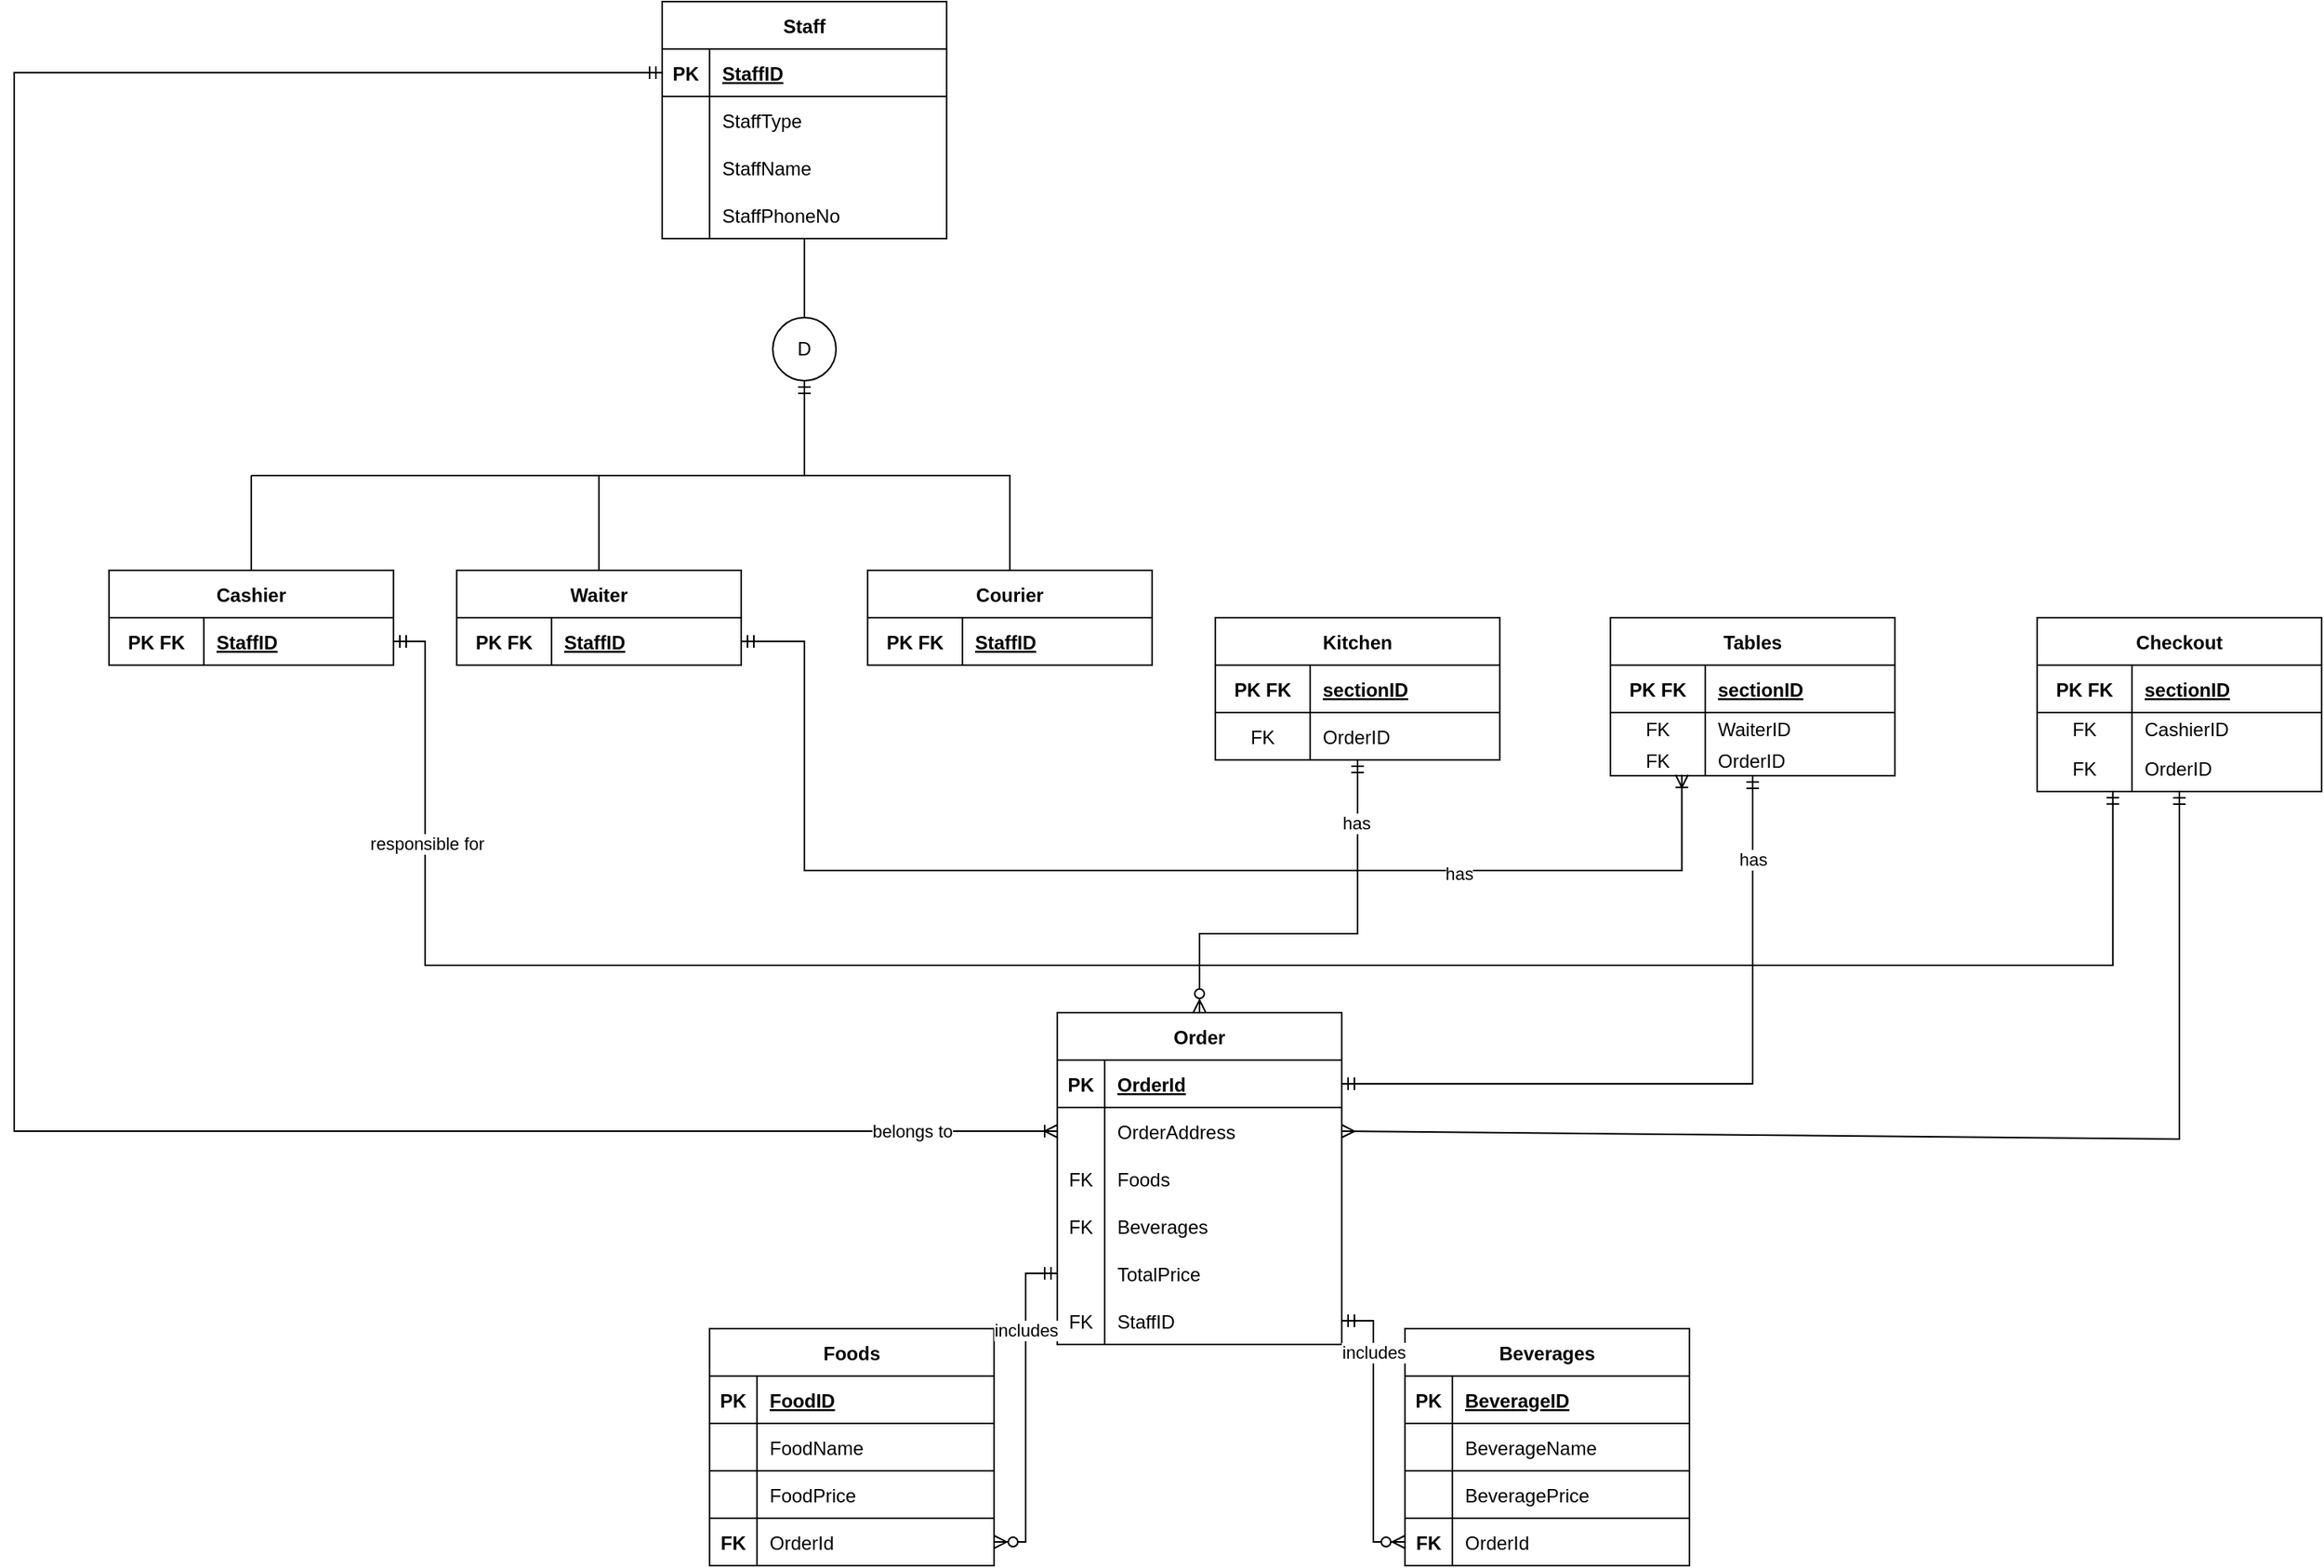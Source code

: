 <mxfile version="20.7.4" type="device"><diagram id="JLFAPQRNbEQ4vtsY9lNF" name="Page-1"><mxGraphModel dx="2647" dy="1567" grid="1" gridSize="10" guides="1" tooltips="1" connect="1" arrows="1" fold="1" page="1" pageScale="1" pageWidth="1654" pageHeight="1169" math="0" shadow="0"><root><mxCell id="0"/><mxCell id="1" parent="0"/><mxCell id="f0WSd5zyyxB_i_XRzRIh-178" value="Kitchen" style="shape=table;startSize=30;container=1;collapsible=1;childLayout=tableLayout;fixedRows=1;rowLines=0;fontStyle=1;align=center;resizeLast=1;" parent="1" vertex="1"><mxGeometry x="1930" y="1120" width="180" height="90" as="geometry"/></mxCell><mxCell id="f0WSd5zyyxB_i_XRzRIh-179" value="" style="shape=tableRow;horizontal=0;startSize=0;swimlaneHead=0;swimlaneBody=0;fillColor=none;collapsible=0;dropTarget=0;points=[[0,0.5],[1,0.5]];portConstraint=eastwest;top=0;left=0;right=0;bottom=1;" parent="f0WSd5zyyxB_i_XRzRIh-178" vertex="1"><mxGeometry y="30" width="180" height="30" as="geometry"/></mxCell><mxCell id="f0WSd5zyyxB_i_XRzRIh-180" value="PK FK" style="shape=partialRectangle;connectable=0;fillColor=none;top=0;left=0;bottom=0;right=0;fontStyle=1;overflow=hidden;" parent="f0WSd5zyyxB_i_XRzRIh-179" vertex="1"><mxGeometry width="60" height="30" as="geometry"><mxRectangle width="60" height="30" as="alternateBounds"/></mxGeometry></mxCell><mxCell id="f0WSd5zyyxB_i_XRzRIh-181" value="sectionID" style="shape=partialRectangle;connectable=0;fillColor=none;top=0;left=0;bottom=0;right=0;align=left;spacingLeft=6;fontStyle=5;overflow=hidden;" parent="f0WSd5zyyxB_i_XRzRIh-179" vertex="1"><mxGeometry x="60" width="120" height="30" as="geometry"><mxRectangle width="120" height="30" as="alternateBounds"/></mxGeometry></mxCell><mxCell id="f0WSd5zyyxB_i_XRzRIh-182" value="" style="shape=tableRow;horizontal=0;startSize=0;swimlaneHead=0;swimlaneBody=0;fillColor=none;collapsible=0;dropTarget=0;points=[[0,0.5],[1,0.5]];portConstraint=eastwest;top=0;left=0;right=0;bottom=0;" parent="f0WSd5zyyxB_i_XRzRIh-178" vertex="1"><mxGeometry y="60" width="180" height="30" as="geometry"/></mxCell><mxCell id="f0WSd5zyyxB_i_XRzRIh-183" value="FK" style="shape=partialRectangle;connectable=0;fillColor=none;top=0;left=0;bottom=0;right=0;editable=1;overflow=hidden;" parent="f0WSd5zyyxB_i_XRzRIh-182" vertex="1"><mxGeometry width="60" height="30" as="geometry"><mxRectangle width="60" height="30" as="alternateBounds"/></mxGeometry></mxCell><mxCell id="f0WSd5zyyxB_i_XRzRIh-184" value="OrderID" style="shape=partialRectangle;connectable=0;fillColor=none;top=0;left=0;bottom=0;right=0;align=left;spacingLeft=6;overflow=hidden;" parent="f0WSd5zyyxB_i_XRzRIh-182" vertex="1"><mxGeometry x="60" width="120" height="30" as="geometry"><mxRectangle width="120" height="30" as="alternateBounds"/></mxGeometry></mxCell><mxCell id="f0WSd5zyyxB_i_XRzRIh-185" value="Tables" style="shape=table;startSize=30;container=1;collapsible=1;childLayout=tableLayout;fixedRows=1;rowLines=0;fontStyle=1;align=center;resizeLast=1;" parent="1" vertex="1"><mxGeometry x="2180" y="1120" width="180" height="100" as="geometry"/></mxCell><mxCell id="f0WSd5zyyxB_i_XRzRIh-186" value="" style="shape=tableRow;horizontal=0;startSize=0;swimlaneHead=0;swimlaneBody=0;fillColor=none;collapsible=0;dropTarget=0;points=[[0,0.5],[1,0.5]];portConstraint=eastwest;top=0;left=0;right=0;bottom=1;" parent="f0WSd5zyyxB_i_XRzRIh-185" vertex="1"><mxGeometry y="30" width="180" height="30" as="geometry"/></mxCell><mxCell id="f0WSd5zyyxB_i_XRzRIh-187" value="PK FK" style="shape=partialRectangle;connectable=0;fillColor=none;top=0;left=0;bottom=0;right=0;fontStyle=1;overflow=hidden;" parent="f0WSd5zyyxB_i_XRzRIh-186" vertex="1"><mxGeometry width="60" height="30" as="geometry"><mxRectangle width="60" height="30" as="alternateBounds"/></mxGeometry></mxCell><mxCell id="f0WSd5zyyxB_i_XRzRIh-188" value="sectionID" style="shape=partialRectangle;connectable=0;fillColor=none;top=0;left=0;bottom=0;right=0;align=left;spacingLeft=6;fontStyle=5;overflow=hidden;" parent="f0WSd5zyyxB_i_XRzRIh-186" vertex="1"><mxGeometry x="60" width="120" height="30" as="geometry"><mxRectangle width="120" height="30" as="alternateBounds"/></mxGeometry></mxCell><mxCell id="f0WSd5zyyxB_i_XRzRIh-189" value="" style="shape=tableRow;horizontal=0;startSize=0;swimlaneHead=0;swimlaneBody=0;fillColor=none;collapsible=0;dropTarget=0;points=[[0,0.5],[1,0.5]];portConstraint=eastwest;top=0;left=0;right=0;bottom=0;" parent="f0WSd5zyyxB_i_XRzRIh-185" vertex="1"><mxGeometry y="60" width="180" height="20" as="geometry"/></mxCell><mxCell id="f0WSd5zyyxB_i_XRzRIh-190" value="FK" style="shape=partialRectangle;connectable=0;fillColor=none;top=0;left=0;bottom=0;right=0;editable=1;overflow=hidden;" parent="f0WSd5zyyxB_i_XRzRIh-189" vertex="1"><mxGeometry width="60" height="20" as="geometry"><mxRectangle width="60" height="20" as="alternateBounds"/></mxGeometry></mxCell><mxCell id="f0WSd5zyyxB_i_XRzRIh-191" value="WaiterID" style="shape=partialRectangle;connectable=0;fillColor=none;top=0;left=0;bottom=0;right=0;align=left;spacingLeft=6;overflow=hidden;" parent="f0WSd5zyyxB_i_XRzRIh-189" vertex="1"><mxGeometry x="60" width="120" height="20" as="geometry"><mxRectangle width="120" height="20" as="alternateBounds"/></mxGeometry></mxCell><mxCell id="f0WSd5zyyxB_i_XRzRIh-192" value="" style="shape=tableRow;horizontal=0;startSize=0;swimlaneHead=0;swimlaneBody=0;fillColor=none;collapsible=0;dropTarget=0;points=[[0,0.5],[1,0.5]];portConstraint=eastwest;top=0;left=0;right=0;bottom=0;" parent="f0WSd5zyyxB_i_XRzRIh-185" vertex="1"><mxGeometry y="80" width="180" height="20" as="geometry"/></mxCell><mxCell id="f0WSd5zyyxB_i_XRzRIh-193" value="FK" style="shape=partialRectangle;connectable=0;fillColor=none;top=0;left=0;bottom=0;right=0;editable=1;overflow=hidden;" parent="f0WSd5zyyxB_i_XRzRIh-192" vertex="1"><mxGeometry width="60" height="20" as="geometry"><mxRectangle width="60" height="20" as="alternateBounds"/></mxGeometry></mxCell><mxCell id="f0WSd5zyyxB_i_XRzRIh-194" value="OrderID" style="shape=partialRectangle;connectable=0;fillColor=none;top=0;left=0;bottom=0;right=0;align=left;spacingLeft=6;overflow=hidden;" parent="f0WSd5zyyxB_i_XRzRIh-192" vertex="1"><mxGeometry x="60" width="120" height="20" as="geometry"><mxRectangle width="120" height="20" as="alternateBounds"/></mxGeometry></mxCell><mxCell id="f0WSd5zyyxB_i_XRzRIh-195" value="Checkout" style="shape=table;startSize=30;container=1;collapsible=1;childLayout=tableLayout;fixedRows=1;rowLines=0;fontStyle=1;align=center;resizeLast=1;" parent="1" vertex="1"><mxGeometry x="2450" y="1120" width="180" height="110" as="geometry"/></mxCell><mxCell id="f0WSd5zyyxB_i_XRzRIh-196" value="" style="shape=tableRow;horizontal=0;startSize=0;swimlaneHead=0;swimlaneBody=0;fillColor=none;collapsible=0;dropTarget=0;points=[[0,0.5],[1,0.5]];portConstraint=eastwest;top=0;left=0;right=0;bottom=1;" parent="f0WSd5zyyxB_i_XRzRIh-195" vertex="1"><mxGeometry y="30" width="180" height="30" as="geometry"/></mxCell><mxCell id="f0WSd5zyyxB_i_XRzRIh-197" value="PK FK" style="shape=partialRectangle;connectable=0;fillColor=none;top=0;left=0;bottom=0;right=0;fontStyle=1;overflow=hidden;" parent="f0WSd5zyyxB_i_XRzRIh-196" vertex="1"><mxGeometry width="60" height="30" as="geometry"><mxRectangle width="60" height="30" as="alternateBounds"/></mxGeometry></mxCell><mxCell id="f0WSd5zyyxB_i_XRzRIh-198" value="sectionID" style="shape=partialRectangle;connectable=0;fillColor=none;top=0;left=0;bottom=0;right=0;align=left;spacingLeft=6;fontStyle=5;overflow=hidden;" parent="f0WSd5zyyxB_i_XRzRIh-196" vertex="1"><mxGeometry x="60" width="120" height="30" as="geometry"><mxRectangle width="120" height="30" as="alternateBounds"/></mxGeometry></mxCell><mxCell id="f0WSd5zyyxB_i_XRzRIh-199" value="" style="shape=tableRow;horizontal=0;startSize=0;swimlaneHead=0;swimlaneBody=0;fillColor=none;collapsible=0;dropTarget=0;points=[[0,0.5],[1,0.5]];portConstraint=eastwest;top=0;left=0;right=0;bottom=0;" parent="f0WSd5zyyxB_i_XRzRIh-195" vertex="1"><mxGeometry y="60" width="180" height="20" as="geometry"/></mxCell><mxCell id="f0WSd5zyyxB_i_XRzRIh-200" value="FK" style="shape=partialRectangle;connectable=0;fillColor=none;top=0;left=0;bottom=0;right=0;editable=1;overflow=hidden;" parent="f0WSd5zyyxB_i_XRzRIh-199" vertex="1"><mxGeometry width="60" height="20" as="geometry"><mxRectangle width="60" height="20" as="alternateBounds"/></mxGeometry></mxCell><mxCell id="f0WSd5zyyxB_i_XRzRIh-201" value="CashierID" style="shape=partialRectangle;connectable=0;fillColor=none;top=0;left=0;bottom=0;right=0;align=left;spacingLeft=6;overflow=hidden;" parent="f0WSd5zyyxB_i_XRzRIh-199" vertex="1"><mxGeometry x="60" width="120" height="20" as="geometry"><mxRectangle width="120" height="20" as="alternateBounds"/></mxGeometry></mxCell><mxCell id="f0WSd5zyyxB_i_XRzRIh-202" value="" style="shape=tableRow;horizontal=0;startSize=0;swimlaneHead=0;swimlaneBody=0;fillColor=none;collapsible=0;dropTarget=0;points=[[0,0.5],[1,0.5]];portConstraint=eastwest;top=0;left=0;right=0;bottom=0;" parent="f0WSd5zyyxB_i_XRzRIh-195" vertex="1"><mxGeometry y="80" width="180" height="30" as="geometry"/></mxCell><mxCell id="f0WSd5zyyxB_i_XRzRIh-203" value="FK" style="shape=partialRectangle;connectable=0;fillColor=none;top=0;left=0;bottom=0;right=0;editable=1;overflow=hidden;" parent="f0WSd5zyyxB_i_XRzRIh-202" vertex="1"><mxGeometry width="60" height="30" as="geometry"><mxRectangle width="60" height="30" as="alternateBounds"/></mxGeometry></mxCell><mxCell id="f0WSd5zyyxB_i_XRzRIh-204" value="OrderID" style="shape=partialRectangle;connectable=0;fillColor=none;top=0;left=0;bottom=0;right=0;align=left;spacingLeft=6;overflow=hidden;" parent="f0WSd5zyyxB_i_XRzRIh-202" vertex="1"><mxGeometry x="60" width="120" height="30" as="geometry"><mxRectangle width="120" height="30" as="alternateBounds"/></mxGeometry></mxCell><mxCell id="f0WSd5zyyxB_i_XRzRIh-211" value="Order" style="shape=table;startSize=30;container=1;collapsible=1;childLayout=tableLayout;fixedRows=1;rowLines=0;fontStyle=1;align=center;resizeLast=1;" parent="1" vertex="1"><mxGeometry x="1830" y="1370" width="180" height="210" as="geometry"/></mxCell><mxCell id="f0WSd5zyyxB_i_XRzRIh-212" value="" style="shape=tableRow;horizontal=0;startSize=0;swimlaneHead=0;swimlaneBody=0;fillColor=none;collapsible=0;dropTarget=0;points=[[0,0.5],[1,0.5]];portConstraint=eastwest;top=0;left=0;right=0;bottom=1;" parent="f0WSd5zyyxB_i_XRzRIh-211" vertex="1"><mxGeometry y="30" width="180" height="30" as="geometry"/></mxCell><mxCell id="f0WSd5zyyxB_i_XRzRIh-213" value="PK" style="shape=partialRectangle;connectable=0;fillColor=none;top=0;left=0;bottom=0;right=0;fontStyle=1;overflow=hidden;" parent="f0WSd5zyyxB_i_XRzRIh-212" vertex="1"><mxGeometry width="30" height="30" as="geometry"><mxRectangle width="30" height="30" as="alternateBounds"/></mxGeometry></mxCell><mxCell id="f0WSd5zyyxB_i_XRzRIh-214" value="OrderId" style="shape=partialRectangle;connectable=0;fillColor=none;top=0;left=0;bottom=0;right=0;align=left;spacingLeft=6;fontStyle=5;overflow=hidden;" parent="f0WSd5zyyxB_i_XRzRIh-212" vertex="1"><mxGeometry x="30" width="150" height="30" as="geometry"><mxRectangle width="150" height="30" as="alternateBounds"/></mxGeometry></mxCell><mxCell id="f0WSd5zyyxB_i_XRzRIh-221" style="shape=tableRow;horizontal=0;startSize=0;swimlaneHead=0;swimlaneBody=0;fillColor=none;collapsible=0;dropTarget=0;points=[[0,0.5],[1,0.5]];portConstraint=eastwest;top=0;left=0;right=0;bottom=0;" parent="f0WSd5zyyxB_i_XRzRIh-211" vertex="1"><mxGeometry y="60" width="180" height="30" as="geometry"/></mxCell><mxCell id="f0WSd5zyyxB_i_XRzRIh-222" style="shape=partialRectangle;connectable=0;fillColor=none;top=0;left=0;bottom=0;right=0;editable=1;overflow=hidden;" parent="f0WSd5zyyxB_i_XRzRIh-221" vertex="1"><mxGeometry width="30" height="30" as="geometry"><mxRectangle width="30" height="30" as="alternateBounds"/></mxGeometry></mxCell><mxCell id="f0WSd5zyyxB_i_XRzRIh-223" value="OrderAddress" style="shape=partialRectangle;connectable=0;fillColor=none;top=0;left=0;bottom=0;right=0;align=left;spacingLeft=6;overflow=hidden;" parent="f0WSd5zyyxB_i_XRzRIh-221" vertex="1"><mxGeometry x="30" width="150" height="30" as="geometry"><mxRectangle width="150" height="30" as="alternateBounds"/></mxGeometry></mxCell><mxCell id="GXx1ogIiMBLPIgpp7gvL-4" style="shape=tableRow;horizontal=0;startSize=0;swimlaneHead=0;swimlaneBody=0;fillColor=none;collapsible=0;dropTarget=0;points=[[0,0.5],[1,0.5]];portConstraint=eastwest;top=0;left=0;right=0;bottom=0;" parent="f0WSd5zyyxB_i_XRzRIh-211" vertex="1"><mxGeometry y="90" width="180" height="30" as="geometry"/></mxCell><mxCell id="GXx1ogIiMBLPIgpp7gvL-5" value="FK" style="shape=partialRectangle;connectable=0;fillColor=none;top=0;left=0;bottom=0;right=0;editable=1;overflow=hidden;" parent="GXx1ogIiMBLPIgpp7gvL-4" vertex="1"><mxGeometry width="30" height="30" as="geometry"><mxRectangle width="30" height="30" as="alternateBounds"/></mxGeometry></mxCell><mxCell id="GXx1ogIiMBLPIgpp7gvL-6" value="Foods" style="shape=partialRectangle;connectable=0;fillColor=none;top=0;left=0;bottom=0;right=0;align=left;spacingLeft=6;overflow=hidden;" parent="GXx1ogIiMBLPIgpp7gvL-4" vertex="1"><mxGeometry x="30" width="150" height="30" as="geometry"><mxRectangle width="150" height="30" as="alternateBounds"/></mxGeometry></mxCell><mxCell id="GXx1ogIiMBLPIgpp7gvL-7" style="shape=tableRow;horizontal=0;startSize=0;swimlaneHead=0;swimlaneBody=0;fillColor=none;collapsible=0;dropTarget=0;points=[[0,0.5],[1,0.5]];portConstraint=eastwest;top=0;left=0;right=0;bottom=0;" parent="f0WSd5zyyxB_i_XRzRIh-211" vertex="1"><mxGeometry y="120" width="180" height="30" as="geometry"/></mxCell><mxCell id="GXx1ogIiMBLPIgpp7gvL-8" value="FK" style="shape=partialRectangle;connectable=0;fillColor=none;top=0;left=0;bottom=0;right=0;editable=1;overflow=hidden;" parent="GXx1ogIiMBLPIgpp7gvL-7" vertex="1"><mxGeometry width="30" height="30" as="geometry"><mxRectangle width="30" height="30" as="alternateBounds"/></mxGeometry></mxCell><mxCell id="GXx1ogIiMBLPIgpp7gvL-9" value="Beverages" style="shape=partialRectangle;connectable=0;fillColor=none;top=0;left=0;bottom=0;right=0;align=left;spacingLeft=6;overflow=hidden;" parent="GXx1ogIiMBLPIgpp7gvL-7" vertex="1"><mxGeometry x="30" width="150" height="30" as="geometry"><mxRectangle width="150" height="30" as="alternateBounds"/></mxGeometry></mxCell><mxCell id="f0WSd5zyyxB_i_XRzRIh-224" value="" style="shape=tableRow;horizontal=0;startSize=0;swimlaneHead=0;swimlaneBody=0;fillColor=none;collapsible=0;dropTarget=0;points=[[0,0.5],[1,0.5]];portConstraint=eastwest;top=0;left=0;right=0;bottom=0;" parent="f0WSd5zyyxB_i_XRzRIh-211" vertex="1"><mxGeometry y="150" width="180" height="30" as="geometry"/></mxCell><mxCell id="f0WSd5zyyxB_i_XRzRIh-225" value="" style="shape=partialRectangle;connectable=0;fillColor=none;top=0;left=0;bottom=0;right=0;editable=1;overflow=hidden;" parent="f0WSd5zyyxB_i_XRzRIh-224" vertex="1"><mxGeometry width="30" height="30" as="geometry"><mxRectangle width="30" height="30" as="alternateBounds"/></mxGeometry></mxCell><mxCell id="f0WSd5zyyxB_i_XRzRIh-226" value="TotalPrice" style="shape=partialRectangle;connectable=0;fillColor=none;top=0;left=0;bottom=0;right=0;align=left;spacingLeft=6;overflow=hidden;" parent="f0WSd5zyyxB_i_XRzRIh-224" vertex="1"><mxGeometry x="30" width="150" height="30" as="geometry"><mxRectangle width="150" height="30" as="alternateBounds"/></mxGeometry></mxCell><mxCell id="f0WSd5zyyxB_i_XRzRIh-227" style="shape=tableRow;horizontal=0;startSize=0;swimlaneHead=0;swimlaneBody=0;fillColor=none;collapsible=0;dropTarget=0;points=[[0,0.5],[1,0.5]];portConstraint=eastwest;top=0;left=0;right=0;bottom=0;" parent="f0WSd5zyyxB_i_XRzRIh-211" vertex="1"><mxGeometry y="180" width="180" height="30" as="geometry"/></mxCell><mxCell id="f0WSd5zyyxB_i_XRzRIh-228" value="FK" style="shape=partialRectangle;connectable=0;fillColor=none;top=0;left=0;bottom=0;right=0;editable=1;overflow=hidden;" parent="f0WSd5zyyxB_i_XRzRIh-227" vertex="1"><mxGeometry width="30" height="30" as="geometry"><mxRectangle width="30" height="30" as="alternateBounds"/></mxGeometry></mxCell><mxCell id="f0WSd5zyyxB_i_XRzRIh-229" value="StaffID" style="shape=partialRectangle;connectable=0;fillColor=none;top=0;left=0;bottom=0;right=0;align=left;spacingLeft=6;overflow=hidden;" parent="f0WSd5zyyxB_i_XRzRIh-227" vertex="1"><mxGeometry x="30" width="150" height="30" as="geometry"><mxRectangle width="150" height="30" as="alternateBounds"/></mxGeometry></mxCell><mxCell id="f0WSd5zyyxB_i_XRzRIh-230" value="" style="endArrow=ERmandOne;html=1;rounded=0;entryX=0.5;entryY=1;entryDx=0;entryDy=0;exitX=0.5;exitY=0;exitDx=0;exitDy=0;startArrow=ERzeroToMany;startFill=0;endFill=0;" parent="1" source="f0WSd5zyyxB_i_XRzRIh-211" target="f0WSd5zyyxB_i_XRzRIh-178" edge="1"><mxGeometry width="50" height="50" relative="1" as="geometry"><mxPoint x="2010" y="1350" as="sourcePoint"/><mxPoint x="2060" y="1300" as="targetPoint"/><Array as="points"><mxPoint x="1920" y="1320"/><mxPoint x="2020" y="1320"/></Array></mxGeometry></mxCell><mxCell id="7e5QYBeViZQXB0wbKNFt-141" value="has" style="edgeLabel;html=1;align=center;verticalAlign=middle;resizable=0;points=[];" parent="f0WSd5zyyxB_i_XRzRIh-230" vertex="1" connectable="0"><mxGeometry x="0.696" y="1" relative="1" as="geometry"><mxPoint as="offset"/></mxGeometry></mxCell><mxCell id="f0WSd5zyyxB_i_XRzRIh-231" value="" style="endArrow=ERmandOne;html=1;rounded=0;entryX=0.5;entryY=1;entryDx=0;entryDy=0;exitX=1;exitY=0.5;exitDx=0;exitDy=0;startArrow=ERmandOne;startFill=0;endFill=0;" parent="1" source="f0WSd5zyyxB_i_XRzRIh-212" target="f0WSd5zyyxB_i_XRzRIh-185" edge="1"><mxGeometry width="50" height="50" relative="1" as="geometry"><mxPoint x="2250" y="1410" as="sourcePoint"/><mxPoint x="2300" y="1360" as="targetPoint"/><Array as="points"><mxPoint x="2270" y="1415"/></Array></mxGeometry></mxCell><mxCell id="7e5QYBeViZQXB0wbKNFt-146" value="has" style="edgeLabel;html=1;align=center;verticalAlign=middle;resizable=0;points=[];" parent="f0WSd5zyyxB_i_XRzRIh-231" vertex="1" connectable="0"><mxGeometry x="0.766" y="1" relative="1" as="geometry"><mxPoint x="1" as="offset"/></mxGeometry></mxCell><mxCell id="f0WSd5zyyxB_i_XRzRIh-232" value="" style="endArrow=ERmandOne;html=1;rounded=0;entryX=0.5;entryY=1;entryDx=0;entryDy=0;exitX=1;exitY=0.5;exitDx=0;exitDy=0;startArrow=ERmany;startFill=0;endFill=0;" parent="1" source="f0WSd5zyyxB_i_XRzRIh-221" target="f0WSd5zyyxB_i_XRzRIh-195" edge="1"><mxGeometry width="50" height="50" relative="1" as="geometry"><mxPoint x="2450" y="1435" as="sourcePoint"/><mxPoint x="2500" y="1385" as="targetPoint"/><Array as="points"><mxPoint x="2540" y="1450"/></Array></mxGeometry></mxCell><mxCell id="f0WSd5zyyxB_i_XRzRIh-233" value="Staff" style="shape=table;startSize=30;container=1;collapsible=1;childLayout=tableLayout;fixedRows=1;rowLines=0;fontStyle=1;align=center;resizeLast=1;" parent="1" vertex="1"><mxGeometry x="1580" y="730" width="180" height="150" as="geometry"/></mxCell><mxCell id="f0WSd5zyyxB_i_XRzRIh-234" value="" style="shape=tableRow;horizontal=0;startSize=0;swimlaneHead=0;swimlaneBody=0;fillColor=none;collapsible=0;dropTarget=0;points=[[0,0.5],[1,0.5]];portConstraint=eastwest;top=0;left=0;right=0;bottom=1;" parent="f0WSd5zyyxB_i_XRzRIh-233" vertex="1"><mxGeometry y="30" width="180" height="30" as="geometry"/></mxCell><mxCell id="f0WSd5zyyxB_i_XRzRIh-235" value="PK" style="shape=partialRectangle;connectable=0;fillColor=none;top=0;left=0;bottom=0;right=0;fontStyle=1;overflow=hidden;" parent="f0WSd5zyyxB_i_XRzRIh-234" vertex="1"><mxGeometry width="30" height="30" as="geometry"><mxRectangle width="30" height="30" as="alternateBounds"/></mxGeometry></mxCell><mxCell id="f0WSd5zyyxB_i_XRzRIh-236" value="StaffID" style="shape=partialRectangle;connectable=0;fillColor=none;top=0;left=0;bottom=0;right=0;align=left;spacingLeft=6;fontStyle=5;overflow=hidden;" parent="f0WSd5zyyxB_i_XRzRIh-234" vertex="1"><mxGeometry x="30" width="150" height="30" as="geometry"><mxRectangle width="150" height="30" as="alternateBounds"/></mxGeometry></mxCell><mxCell id="f0WSd5zyyxB_i_XRzRIh-237" value="" style="shape=tableRow;horizontal=0;startSize=0;swimlaneHead=0;swimlaneBody=0;fillColor=none;collapsible=0;dropTarget=0;points=[[0,0.5],[1,0.5]];portConstraint=eastwest;top=0;left=0;right=0;bottom=0;" parent="f0WSd5zyyxB_i_XRzRIh-233" vertex="1"><mxGeometry y="60" width="180" height="30" as="geometry"/></mxCell><mxCell id="f0WSd5zyyxB_i_XRzRIh-238" value="" style="shape=partialRectangle;connectable=0;fillColor=none;top=0;left=0;bottom=0;right=0;editable=1;overflow=hidden;" parent="f0WSd5zyyxB_i_XRzRIh-237" vertex="1"><mxGeometry width="30" height="30" as="geometry"><mxRectangle width="30" height="30" as="alternateBounds"/></mxGeometry></mxCell><mxCell id="f0WSd5zyyxB_i_XRzRIh-239" value="StaffType" style="shape=partialRectangle;connectable=0;fillColor=none;top=0;left=0;bottom=0;right=0;align=left;spacingLeft=6;overflow=hidden;" parent="f0WSd5zyyxB_i_XRzRIh-237" vertex="1"><mxGeometry x="30" width="150" height="30" as="geometry"><mxRectangle width="150" height="30" as="alternateBounds"/></mxGeometry></mxCell><mxCell id="7e5QYBeViZQXB0wbKNFt-131" style="shape=tableRow;horizontal=0;startSize=0;swimlaneHead=0;swimlaneBody=0;fillColor=none;collapsible=0;dropTarget=0;points=[[0,0.5],[1,0.5]];portConstraint=eastwest;top=0;left=0;right=0;bottom=0;" parent="f0WSd5zyyxB_i_XRzRIh-233" vertex="1"><mxGeometry y="90" width="180" height="30" as="geometry"/></mxCell><mxCell id="7e5QYBeViZQXB0wbKNFt-132" style="shape=partialRectangle;connectable=0;fillColor=none;top=0;left=0;bottom=0;right=0;editable=1;overflow=hidden;" parent="7e5QYBeViZQXB0wbKNFt-131" vertex="1"><mxGeometry width="30" height="30" as="geometry"><mxRectangle width="30" height="30" as="alternateBounds"/></mxGeometry></mxCell><mxCell id="7e5QYBeViZQXB0wbKNFt-133" value="StaffName" style="shape=partialRectangle;connectable=0;fillColor=none;top=0;left=0;bottom=0;right=0;align=left;spacingLeft=6;overflow=hidden;" parent="7e5QYBeViZQXB0wbKNFt-131" vertex="1"><mxGeometry x="30" width="150" height="30" as="geometry"><mxRectangle width="150" height="30" as="alternateBounds"/></mxGeometry></mxCell><mxCell id="7e5QYBeViZQXB0wbKNFt-134" style="shape=tableRow;horizontal=0;startSize=0;swimlaneHead=0;swimlaneBody=0;fillColor=none;collapsible=0;dropTarget=0;points=[[0,0.5],[1,0.5]];portConstraint=eastwest;top=0;left=0;right=0;bottom=0;" parent="f0WSd5zyyxB_i_XRzRIh-233" vertex="1"><mxGeometry y="120" width="180" height="30" as="geometry"/></mxCell><mxCell id="7e5QYBeViZQXB0wbKNFt-135" style="shape=partialRectangle;connectable=0;fillColor=none;top=0;left=0;bottom=0;right=0;editable=1;overflow=hidden;" parent="7e5QYBeViZQXB0wbKNFt-134" vertex="1"><mxGeometry width="30" height="30" as="geometry"><mxRectangle width="30" height="30" as="alternateBounds"/></mxGeometry></mxCell><mxCell id="7e5QYBeViZQXB0wbKNFt-136" value="StaffPhoneNo" style="shape=partialRectangle;connectable=0;fillColor=none;top=0;left=0;bottom=0;right=0;align=left;spacingLeft=6;overflow=hidden;" parent="7e5QYBeViZQXB0wbKNFt-134" vertex="1"><mxGeometry x="30" width="150" height="30" as="geometry"><mxRectangle width="150" height="30" as="alternateBounds"/></mxGeometry></mxCell><mxCell id="f0WSd5zyyxB_i_XRzRIh-241" value="Courier" style="shape=table;startSize=30;container=1;collapsible=1;childLayout=tableLayout;fixedRows=1;rowLines=0;fontStyle=1;align=center;resizeLast=1;" parent="1" vertex="1"><mxGeometry x="1710" y="1090" width="180" height="60" as="geometry"/></mxCell><mxCell id="f0WSd5zyyxB_i_XRzRIh-242" value="" style="shape=tableRow;horizontal=0;startSize=0;swimlaneHead=0;swimlaneBody=0;fillColor=none;collapsible=0;dropTarget=0;points=[[0,0.5],[1,0.5]];portConstraint=eastwest;top=0;left=0;right=0;bottom=1;" parent="f0WSd5zyyxB_i_XRzRIh-241" vertex="1"><mxGeometry y="30" width="180" height="30" as="geometry"/></mxCell><mxCell id="f0WSd5zyyxB_i_XRzRIh-243" value="PK FK" style="shape=partialRectangle;connectable=0;fillColor=none;top=0;left=0;bottom=0;right=0;fontStyle=1;overflow=hidden;" parent="f0WSd5zyyxB_i_XRzRIh-242" vertex="1"><mxGeometry width="60" height="30" as="geometry"><mxRectangle width="60" height="30" as="alternateBounds"/></mxGeometry></mxCell><mxCell id="f0WSd5zyyxB_i_XRzRIh-244" value="StaffID" style="shape=partialRectangle;connectable=0;fillColor=none;top=0;left=0;bottom=0;right=0;align=left;spacingLeft=6;fontStyle=5;overflow=hidden;" parent="f0WSd5zyyxB_i_XRzRIh-242" vertex="1"><mxGeometry x="60" width="120" height="30" as="geometry"><mxRectangle width="120" height="30" as="alternateBounds"/></mxGeometry></mxCell><mxCell id="f0WSd5zyyxB_i_XRzRIh-254" value="Waiter" style="shape=table;startSize=30;container=1;collapsible=1;childLayout=tableLayout;fixedRows=1;rowLines=0;fontStyle=1;align=center;resizeLast=1;" parent="1" vertex="1"><mxGeometry x="1450" y="1090" width="180" height="60" as="geometry"/></mxCell><mxCell id="f0WSd5zyyxB_i_XRzRIh-255" value="" style="shape=tableRow;horizontal=0;startSize=0;swimlaneHead=0;swimlaneBody=0;fillColor=none;collapsible=0;dropTarget=0;points=[[0,0.5],[1,0.5]];portConstraint=eastwest;top=0;left=0;right=0;bottom=1;" parent="f0WSd5zyyxB_i_XRzRIh-254" vertex="1"><mxGeometry y="30" width="180" height="30" as="geometry"/></mxCell><mxCell id="f0WSd5zyyxB_i_XRzRIh-256" value="PK FK" style="shape=partialRectangle;connectable=0;fillColor=none;top=0;left=0;bottom=0;right=0;fontStyle=1;overflow=hidden;" parent="f0WSd5zyyxB_i_XRzRIh-255" vertex="1"><mxGeometry width="60" height="30" as="geometry"><mxRectangle width="60" height="30" as="alternateBounds"/></mxGeometry></mxCell><mxCell id="f0WSd5zyyxB_i_XRzRIh-257" value="StaffID" style="shape=partialRectangle;connectable=0;fillColor=none;top=0;left=0;bottom=0;right=0;align=left;spacingLeft=6;fontStyle=5;overflow=hidden;" parent="f0WSd5zyyxB_i_XRzRIh-255" vertex="1"><mxGeometry x="60" width="120" height="30" as="geometry"><mxRectangle width="120" height="30" as="alternateBounds"/></mxGeometry></mxCell><mxCell id="f0WSd5zyyxB_i_XRzRIh-267" style="edgeStyle=orthogonalEdgeStyle;rounded=0;orthogonalLoop=1;jettySize=auto;html=1;exitX=0.5;exitY=0;exitDx=0;exitDy=0;entryX=0.5;entryY=1;entryDx=0;entryDy=0;endArrow=none;endFill=0;" parent="1" source="f0WSd5zyyxB_i_XRzRIh-268" target="f0WSd5zyyxB_i_XRzRIh-233" edge="1"><mxGeometry relative="1" as="geometry"/></mxCell><mxCell id="f0WSd5zyyxB_i_XRzRIh-268" value="D" style="ellipse;whiteSpace=wrap;html=1;aspect=fixed;" parent="1" vertex="1"><mxGeometry x="1650" y="930" width="40" height="40" as="geometry"/></mxCell><mxCell id="f0WSd5zyyxB_i_XRzRIh-269" value="" style="endArrow=none;html=1;rounded=0;exitX=0.5;exitY=0;exitDx=0;exitDy=0;" parent="1" source="f0WSd5zyyxB_i_XRzRIh-254" edge="1"><mxGeometry width="50" height="50" relative="1" as="geometry"><mxPoint x="1860" y="1180" as="sourcePoint"/><mxPoint x="1670" y="1030" as="targetPoint"/><Array as="points"><mxPoint x="1540" y="1030"/></Array></mxGeometry></mxCell><mxCell id="f0WSd5zyyxB_i_XRzRIh-270" value="" style="endArrow=none;html=1;rounded=0;exitX=0.5;exitY=0;exitDx=0;exitDy=0;" parent="1" source="f0WSd5zyyxB_i_XRzRIh-241" edge="1"><mxGeometry width="50" height="50" relative="1" as="geometry"><mxPoint x="1860" y="1180" as="sourcePoint"/><mxPoint x="1670" y="1030" as="targetPoint"/><Array as="points"><mxPoint x="1800" y="1030"/></Array></mxGeometry></mxCell><mxCell id="f0WSd5zyyxB_i_XRzRIh-279" value="" style="endArrow=none;html=1;rounded=0;" parent="1" edge="1"><mxGeometry relative="1" as="geometry"><mxPoint x="1320" y="1030" as="sourcePoint"/><mxPoint x="1540" y="1030" as="targetPoint"/></mxGeometry></mxCell><mxCell id="f0WSd5zyyxB_i_XRzRIh-280" value="" style="endArrow=none;html=1;rounded=0;entryX=0.5;entryY=0;entryDx=0;entryDy=0;" parent="1" target="f0WSd5zyyxB_i_XRzRIh-281" edge="1"><mxGeometry relative="1" as="geometry"><mxPoint x="1320" y="1030" as="sourcePoint"/><mxPoint x="1320" y="1100" as="targetPoint"/></mxGeometry></mxCell><mxCell id="f0WSd5zyyxB_i_XRzRIh-281" value="Cashier" style="shape=table;startSize=30;container=1;collapsible=1;childLayout=tableLayout;fixedRows=1;rowLines=0;fontStyle=1;align=center;resizeLast=1;" parent="1" vertex="1"><mxGeometry x="1230" y="1090" width="180" height="60" as="geometry"/></mxCell><mxCell id="f0WSd5zyyxB_i_XRzRIh-282" value="" style="shape=tableRow;horizontal=0;startSize=0;swimlaneHead=0;swimlaneBody=0;fillColor=none;collapsible=0;dropTarget=0;points=[[0,0.5],[1,0.5]];portConstraint=eastwest;top=0;left=0;right=0;bottom=1;" parent="f0WSd5zyyxB_i_XRzRIh-281" vertex="1"><mxGeometry y="30" width="180" height="30" as="geometry"/></mxCell><mxCell id="f0WSd5zyyxB_i_XRzRIh-283" value="PK FK" style="shape=partialRectangle;connectable=0;fillColor=none;top=0;left=0;bottom=0;right=0;fontStyle=1;overflow=hidden;" parent="f0WSd5zyyxB_i_XRzRIh-282" vertex="1"><mxGeometry width="60" height="30" as="geometry"><mxRectangle width="60" height="30" as="alternateBounds"/></mxGeometry></mxCell><mxCell id="f0WSd5zyyxB_i_XRzRIh-284" value="StaffID" style="shape=partialRectangle;connectable=0;fillColor=none;top=0;left=0;bottom=0;right=0;align=left;spacingLeft=6;fontStyle=5;overflow=hidden;" parent="f0WSd5zyyxB_i_XRzRIh-282" vertex="1"><mxGeometry x="60" width="120" height="30" as="geometry"><mxRectangle width="120" height="30" as="alternateBounds"/></mxGeometry></mxCell><mxCell id="f0WSd5zyyxB_i_XRzRIh-286" value="" style="edgeStyle=orthogonalEdgeStyle;fontSize=12;html=1;endArrow=ERmandOne;startArrow=ERmandOne;rounded=0;entryX=0.266;entryY=0.997;entryDx=0;entryDy=0;entryPerimeter=0;exitX=1;exitY=0.5;exitDx=0;exitDy=0;" parent="1" source="f0WSd5zyyxB_i_XRzRIh-282" target="f0WSd5zyyxB_i_XRzRIh-202" edge="1"><mxGeometry width="100" height="100" relative="1" as="geometry"><mxPoint x="1328" y="1210" as="sourcePoint"/><mxPoint x="1510" y="1350" as="targetPoint"/><Array as="points"><mxPoint x="1430" y="1135"/><mxPoint x="1430" y="1340"/><mxPoint x="2498" y="1340"/></Array></mxGeometry></mxCell><mxCell id="KDh_tTu-4C761pdXqsbj-1" value="responsible for" style="edgeLabel;html=1;align=center;verticalAlign=middle;resizable=0;points=[];" parent="f0WSd5zyyxB_i_XRzRIh-286" vertex="1" connectable="0"><mxGeometry x="-0.79" y="1" relative="1" as="geometry"><mxPoint as="offset"/></mxGeometry></mxCell><mxCell id="f0WSd5zyyxB_i_XRzRIh-287" value="" style="edgeStyle=orthogonalEdgeStyle;fontSize=12;html=1;endArrow=ERoneToMany;startArrow=ERmandOne;rounded=0;exitX=0;exitY=0.5;exitDx=0;exitDy=0;" parent="1" source="f0WSd5zyyxB_i_XRzRIh-234" edge="1"><mxGeometry width="100" height="100" relative="1" as="geometry"><mxPoint x="1090" y="860" as="sourcePoint"/><mxPoint x="1830" y="1445" as="targetPoint"/><Array as="points"><mxPoint x="1170" y="775"/><mxPoint x="1170" y="1445"/></Array></mxGeometry></mxCell><mxCell id="7e5QYBeViZQXB0wbKNFt-150" value="belongs to" style="edgeLabel;html=1;align=center;verticalAlign=middle;resizable=0;points=[];" parent="f0WSd5zyyxB_i_XRzRIh-287" vertex="1" connectable="0"><mxGeometry x="0.894" relative="1" as="geometry"><mxPoint as="offset"/></mxGeometry></mxCell><mxCell id="f0WSd5zyyxB_i_XRzRIh-288" value="" style="edgeStyle=orthogonalEdgeStyle;fontSize=12;html=1;endArrow=ERoneToMany;startArrow=ERmandOne;rounded=0;entryX=0.251;entryY=0.969;entryDx=0;entryDy=0;entryPerimeter=0;exitX=1;exitY=0.5;exitDx=0;exitDy=0;" parent="1" source="f0WSd5zyyxB_i_XRzRIh-255" target="f0WSd5zyyxB_i_XRzRIh-192" edge="1"><mxGeometry width="100" height="100" relative="1" as="geometry"><mxPoint x="1560" y="1590" as="sourcePoint"/><mxPoint x="1660" y="1490" as="targetPoint"/><Array as="points"><mxPoint x="1670" y="1135"/><mxPoint x="1670" y="1280"/><mxPoint x="2225" y="1280"/></Array></mxGeometry></mxCell><mxCell id="7e5QYBeViZQXB0wbKNFt-142" value="has" style="edgeLabel;html=1;align=center;verticalAlign=middle;resizable=0;points=[];" parent="f0WSd5zyyxB_i_XRzRIh-288" vertex="1" connectable="0"><mxGeometry x="0.497" y="-2" relative="1" as="geometry"><mxPoint x="-1" as="offset"/></mxGeometry></mxCell><mxCell id="7e5QYBeViZQXB0wbKNFt-101" value="Beverages" style="shape=table;startSize=30;container=1;collapsible=1;childLayout=tableLayout;fixedRows=1;rowLines=0;fontStyle=1;align=center;resizeLast=1;" parent="1" vertex="1"><mxGeometry x="2050" y="1570" width="180" height="150" as="geometry"/></mxCell><mxCell id="7e5QYBeViZQXB0wbKNFt-102" value="" style="shape=tableRow;horizontal=0;startSize=0;swimlaneHead=0;swimlaneBody=0;fillColor=none;collapsible=0;dropTarget=0;points=[[0,0.5],[1,0.5]];portConstraint=eastwest;top=0;left=0;right=0;bottom=1;" parent="7e5QYBeViZQXB0wbKNFt-101" vertex="1"><mxGeometry y="30" width="180" height="30" as="geometry"/></mxCell><mxCell id="7e5QYBeViZQXB0wbKNFt-103" value="PK" style="shape=partialRectangle;connectable=0;fillColor=none;top=0;left=0;bottom=0;right=0;fontStyle=1;overflow=hidden;" parent="7e5QYBeViZQXB0wbKNFt-102" vertex="1"><mxGeometry width="30" height="30" as="geometry"><mxRectangle width="30" height="30" as="alternateBounds"/></mxGeometry></mxCell><mxCell id="7e5QYBeViZQXB0wbKNFt-104" value="BeverageID" style="shape=partialRectangle;connectable=0;fillColor=none;top=0;left=0;bottom=0;right=0;align=left;spacingLeft=6;fontStyle=5;overflow=hidden;" parent="7e5QYBeViZQXB0wbKNFt-102" vertex="1"><mxGeometry x="30" width="150" height="30" as="geometry"><mxRectangle width="150" height="30" as="alternateBounds"/></mxGeometry></mxCell><mxCell id="7e5QYBeViZQXB0wbKNFt-105" style="shape=tableRow;horizontal=0;startSize=0;swimlaneHead=0;swimlaneBody=0;fillColor=none;collapsible=0;dropTarget=0;points=[[0,0.5],[1,0.5]];portConstraint=eastwest;top=0;left=0;right=0;bottom=1;" parent="7e5QYBeViZQXB0wbKNFt-101" vertex="1"><mxGeometry y="60" width="180" height="30" as="geometry"/></mxCell><mxCell id="7e5QYBeViZQXB0wbKNFt-106" style="shape=partialRectangle;connectable=0;fillColor=none;top=0;left=0;bottom=0;right=0;fontStyle=1;overflow=hidden;" parent="7e5QYBeViZQXB0wbKNFt-105" vertex="1"><mxGeometry width="30" height="30" as="geometry"><mxRectangle width="30" height="30" as="alternateBounds"/></mxGeometry></mxCell><mxCell id="7e5QYBeViZQXB0wbKNFt-107" value="BeverageName" style="shape=partialRectangle;connectable=0;fillColor=none;top=0;left=0;bottom=0;right=0;align=left;spacingLeft=6;fontStyle=0;overflow=hidden;" parent="7e5QYBeViZQXB0wbKNFt-105" vertex="1"><mxGeometry x="30" width="150" height="30" as="geometry"><mxRectangle width="150" height="30" as="alternateBounds"/></mxGeometry></mxCell><mxCell id="7e5QYBeViZQXB0wbKNFt-108" style="shape=tableRow;horizontal=0;startSize=0;swimlaneHead=0;swimlaneBody=0;fillColor=none;collapsible=0;dropTarget=0;points=[[0,0.5],[1,0.5]];portConstraint=eastwest;top=0;left=0;right=0;bottom=1;" parent="7e5QYBeViZQXB0wbKNFt-101" vertex="1"><mxGeometry y="90" width="180" height="30" as="geometry"/></mxCell><mxCell id="7e5QYBeViZQXB0wbKNFt-109" style="shape=partialRectangle;connectable=0;fillColor=none;top=0;left=0;bottom=0;right=0;fontStyle=1;overflow=hidden;" parent="7e5QYBeViZQXB0wbKNFt-108" vertex="1"><mxGeometry width="30" height="30" as="geometry"><mxRectangle width="30" height="30" as="alternateBounds"/></mxGeometry></mxCell><mxCell id="7e5QYBeViZQXB0wbKNFt-110" value="BeveragePrice" style="shape=partialRectangle;connectable=0;fillColor=none;top=0;left=0;bottom=0;right=0;align=left;spacingLeft=6;fontStyle=0;overflow=hidden;" parent="7e5QYBeViZQXB0wbKNFt-108" vertex="1"><mxGeometry x="30" width="150" height="30" as="geometry"><mxRectangle width="150" height="30" as="alternateBounds"/></mxGeometry></mxCell><mxCell id="7e5QYBeViZQXB0wbKNFt-111" style="shape=tableRow;horizontal=0;startSize=0;swimlaneHead=0;swimlaneBody=0;fillColor=none;collapsible=0;dropTarget=0;points=[[0,0.5],[1,0.5]];portConstraint=eastwest;top=0;left=0;right=0;bottom=1;" parent="7e5QYBeViZQXB0wbKNFt-101" vertex="1"><mxGeometry y="120" width="180" height="30" as="geometry"/></mxCell><mxCell id="7e5QYBeViZQXB0wbKNFt-112" value="FK" style="shape=partialRectangle;connectable=0;fillColor=none;top=0;left=0;bottom=0;right=0;fontStyle=1;overflow=hidden;" parent="7e5QYBeViZQXB0wbKNFt-111" vertex="1"><mxGeometry width="30" height="30" as="geometry"><mxRectangle width="30" height="30" as="alternateBounds"/></mxGeometry></mxCell><mxCell id="7e5QYBeViZQXB0wbKNFt-113" value="OrderId" style="shape=partialRectangle;connectable=0;fillColor=none;top=0;left=0;bottom=0;right=0;align=left;spacingLeft=6;fontStyle=0;overflow=hidden;" parent="7e5QYBeViZQXB0wbKNFt-111" vertex="1"><mxGeometry x="30" width="150" height="30" as="geometry"><mxRectangle width="150" height="30" as="alternateBounds"/></mxGeometry></mxCell><mxCell id="7e5QYBeViZQXB0wbKNFt-114" value="Foods" style="shape=table;startSize=30;container=1;collapsible=1;childLayout=tableLayout;fixedRows=1;rowLines=0;fontStyle=1;align=center;resizeLast=1;" parent="1" vertex="1"><mxGeometry x="1610" y="1570" width="180" height="150" as="geometry"/></mxCell><mxCell id="7e5QYBeViZQXB0wbKNFt-115" value="" style="shape=tableRow;horizontal=0;startSize=0;swimlaneHead=0;swimlaneBody=0;fillColor=none;collapsible=0;dropTarget=0;points=[[0,0.5],[1,0.5]];portConstraint=eastwest;top=0;left=0;right=0;bottom=1;" parent="7e5QYBeViZQXB0wbKNFt-114" vertex="1"><mxGeometry y="30" width="180" height="30" as="geometry"/></mxCell><mxCell id="7e5QYBeViZQXB0wbKNFt-116" value="PK" style="shape=partialRectangle;connectable=0;fillColor=none;top=0;left=0;bottom=0;right=0;fontStyle=1;overflow=hidden;" parent="7e5QYBeViZQXB0wbKNFt-115" vertex="1"><mxGeometry width="30" height="30" as="geometry"><mxRectangle width="30" height="30" as="alternateBounds"/></mxGeometry></mxCell><mxCell id="7e5QYBeViZQXB0wbKNFt-117" value="FoodID" style="shape=partialRectangle;connectable=0;fillColor=none;top=0;left=0;bottom=0;right=0;align=left;spacingLeft=6;fontStyle=5;overflow=hidden;" parent="7e5QYBeViZQXB0wbKNFt-115" vertex="1"><mxGeometry x="30" width="150" height="30" as="geometry"><mxRectangle width="150" height="30" as="alternateBounds"/></mxGeometry></mxCell><mxCell id="7e5QYBeViZQXB0wbKNFt-118" style="shape=tableRow;horizontal=0;startSize=0;swimlaneHead=0;swimlaneBody=0;fillColor=none;collapsible=0;dropTarget=0;points=[[0,0.5],[1,0.5]];portConstraint=eastwest;top=0;left=0;right=0;bottom=1;" parent="7e5QYBeViZQXB0wbKNFt-114" vertex="1"><mxGeometry y="60" width="180" height="30" as="geometry"/></mxCell><mxCell id="7e5QYBeViZQXB0wbKNFt-119" style="shape=partialRectangle;connectable=0;fillColor=none;top=0;left=0;bottom=0;right=0;fontStyle=1;overflow=hidden;" parent="7e5QYBeViZQXB0wbKNFt-118" vertex="1"><mxGeometry width="30" height="30" as="geometry"><mxRectangle width="30" height="30" as="alternateBounds"/></mxGeometry></mxCell><mxCell id="7e5QYBeViZQXB0wbKNFt-120" value="FoodName" style="shape=partialRectangle;connectable=0;fillColor=none;top=0;left=0;bottom=0;right=0;align=left;spacingLeft=6;fontStyle=0;overflow=hidden;" parent="7e5QYBeViZQXB0wbKNFt-118" vertex="1"><mxGeometry x="30" width="150" height="30" as="geometry"><mxRectangle width="150" height="30" as="alternateBounds"/></mxGeometry></mxCell><mxCell id="7e5QYBeViZQXB0wbKNFt-121" style="shape=tableRow;horizontal=0;startSize=0;swimlaneHead=0;swimlaneBody=0;fillColor=none;collapsible=0;dropTarget=0;points=[[0,0.5],[1,0.5]];portConstraint=eastwest;top=0;left=0;right=0;bottom=1;" parent="7e5QYBeViZQXB0wbKNFt-114" vertex="1"><mxGeometry y="90" width="180" height="30" as="geometry"/></mxCell><mxCell id="7e5QYBeViZQXB0wbKNFt-122" style="shape=partialRectangle;connectable=0;fillColor=none;top=0;left=0;bottom=0;right=0;fontStyle=1;overflow=hidden;" parent="7e5QYBeViZQXB0wbKNFt-121" vertex="1"><mxGeometry width="30" height="30" as="geometry"><mxRectangle width="30" height="30" as="alternateBounds"/></mxGeometry></mxCell><mxCell id="7e5QYBeViZQXB0wbKNFt-123" value="FoodPrice" style="shape=partialRectangle;connectable=0;fillColor=none;top=0;left=0;bottom=0;right=0;align=left;spacingLeft=6;fontStyle=0;overflow=hidden;" parent="7e5QYBeViZQXB0wbKNFt-121" vertex="1"><mxGeometry x="30" width="150" height="30" as="geometry"><mxRectangle width="150" height="30" as="alternateBounds"/></mxGeometry></mxCell><mxCell id="7e5QYBeViZQXB0wbKNFt-124" style="shape=tableRow;horizontal=0;startSize=0;swimlaneHead=0;swimlaneBody=0;fillColor=none;collapsible=0;dropTarget=0;points=[[0,0.5],[1,0.5]];portConstraint=eastwest;top=0;left=0;right=0;bottom=1;" parent="7e5QYBeViZQXB0wbKNFt-114" vertex="1"><mxGeometry y="120" width="180" height="30" as="geometry"/></mxCell><mxCell id="7e5QYBeViZQXB0wbKNFt-125" value="FK" style="shape=partialRectangle;connectable=0;fillColor=none;top=0;left=0;bottom=0;right=0;fontStyle=1;overflow=hidden;" parent="7e5QYBeViZQXB0wbKNFt-124" vertex="1"><mxGeometry width="30" height="30" as="geometry"><mxRectangle width="30" height="30" as="alternateBounds"/></mxGeometry></mxCell><mxCell id="7e5QYBeViZQXB0wbKNFt-126" value="OrderId" style="shape=partialRectangle;connectable=0;fillColor=none;top=0;left=0;bottom=0;right=0;align=left;spacingLeft=6;fontStyle=0;overflow=hidden;" parent="7e5QYBeViZQXB0wbKNFt-124" vertex="1"><mxGeometry x="30" width="150" height="30" as="geometry"><mxRectangle width="150" height="30" as="alternateBounds"/></mxGeometry></mxCell><mxCell id="7e5QYBeViZQXB0wbKNFt-130" value="" style="endArrow=ERmandOne;html=1;rounded=0;entryX=0.5;entryY=1;entryDx=0;entryDy=0;endFill=0;" parent="1" target="f0WSd5zyyxB_i_XRzRIh-268" edge="1"><mxGeometry width="50" height="50" relative="1" as="geometry"><mxPoint x="1670" y="1030" as="sourcePoint"/><mxPoint x="1640" y="980" as="targetPoint"/></mxGeometry></mxCell><mxCell id="7e5QYBeViZQXB0wbKNFt-139" value="" style="edgeStyle=orthogonalEdgeStyle;fontSize=12;html=1;endArrow=ERzeroToMany;startArrow=ERmandOne;rounded=0;exitX=0;exitY=0.5;exitDx=0;exitDy=0;entryX=1;entryY=0.5;entryDx=0;entryDy=0;" parent="1" source="f0WSd5zyyxB_i_XRzRIh-224" target="7e5QYBeViZQXB0wbKNFt-124" edge="1"><mxGeometry width="100" height="100" relative="1" as="geometry"><mxPoint x="1660" y="1490" as="sourcePoint"/><mxPoint x="1550" y="1560" as="targetPoint"/></mxGeometry></mxCell><mxCell id="7e5QYBeViZQXB0wbKNFt-151" value="includes" style="edgeLabel;html=1;align=center;verticalAlign=middle;resizable=0;points=[];" parent="7e5QYBeViZQXB0wbKNFt-139" vertex="1" connectable="0"><mxGeometry x="-0.472" relative="1" as="geometry"><mxPoint as="offset"/></mxGeometry></mxCell><mxCell id="7e5QYBeViZQXB0wbKNFt-140" value="" style="edgeStyle=orthogonalEdgeStyle;fontSize=12;html=1;endArrow=ERzeroToMany;startArrow=ERmandOne;rounded=0;exitX=1;exitY=0.5;exitDx=0;exitDy=0;entryX=0;entryY=0.5;entryDx=0;entryDy=0;" parent="1" source="f0WSd5zyyxB_i_XRzRIh-227" target="7e5QYBeViZQXB0wbKNFt-111" edge="1"><mxGeometry width="100" height="100" relative="1" as="geometry"><mxPoint x="1950" y="1570" as="sourcePoint"/><mxPoint x="1910" y="1710" as="targetPoint"/></mxGeometry></mxCell><mxCell id="7e5QYBeViZQXB0wbKNFt-152" value="includes" style="edgeLabel;html=1;align=center;verticalAlign=middle;resizable=0;points=[];" parent="7e5QYBeViZQXB0wbKNFt-140" vertex="1" connectable="0"><mxGeometry x="-0.561" relative="1" as="geometry"><mxPoint as="offset"/></mxGeometry></mxCell></root></mxGraphModel></diagram></mxfile>
